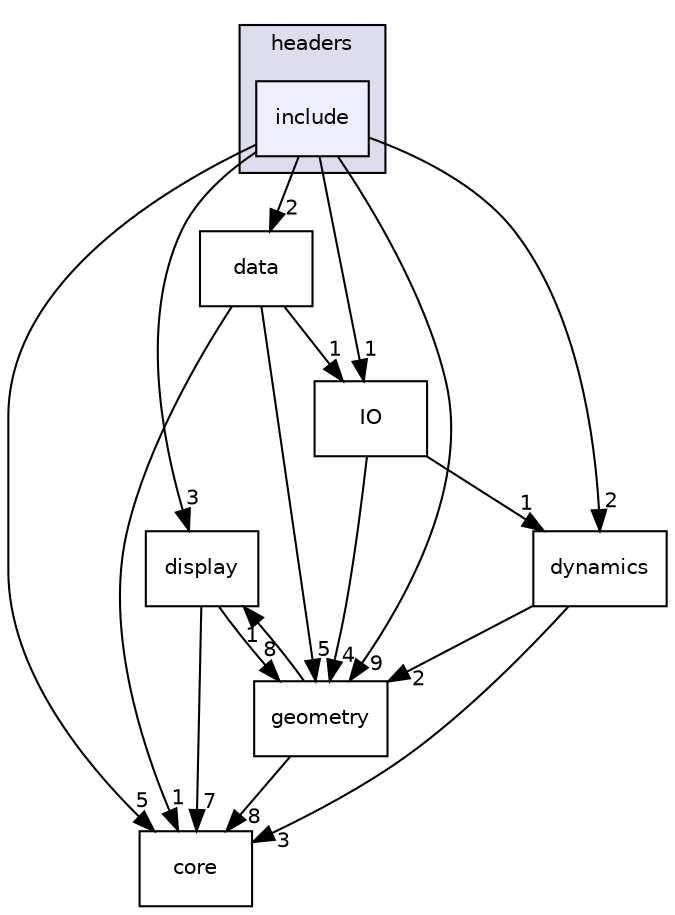 digraph "C:/Users/vishu.b/source/repos/venumb/zSpace_v001/headers/include" {
  compound=true
  node [ fontsize="10", fontname="Helvetica"];
  edge [ labelfontsize="10", labelfontname="Helvetica"];
  subgraph clusterdir_23bc3ef9c0c65852104e023cfd46f1cf {
    graph [ bgcolor="#ddddee", pencolor="black", label="headers" fontname="Helvetica", fontsize="10", URL="dir_23bc3ef9c0c65852104e023cfd46f1cf.html"]
  dir_246d76062d75533e031604827a180487 [shape=box, label="include", style="filled", fillcolor="#eeeeff", pencolor="black", URL="dir_246d76062d75533e031604827a180487.html"];
  }
  dir_5862f1c21abbfbe36d500a314b7c02de [shape=box label="display" URL="dir_5862f1c21abbfbe36d500a314b7c02de.html"];
  dir_049680c6d4217ff217827ccc971f7f5a [shape=box label="data" URL="dir_049680c6d4217ff217827ccc971f7f5a.html"];
  dir_c39ffa7e57fcef7fb395accd655af61c [shape=box label="IO" URL="dir_c39ffa7e57fcef7fb395accd655af61c.html"];
  dir_2c78b881e4b4a268aea6361c0bb052d5 [shape=box label="geometry" URL="dir_2c78b881e4b4a268aea6361c0bb052d5.html"];
  dir_7f29b4d89fa10ef71cafc38f1542a1ae [shape=box label="core" URL="dir_7f29b4d89fa10ef71cafc38f1542a1ae.html"];
  dir_37e539c60b8509765493f89baa6a7e4d [shape=box label="dynamics" URL="dir_37e539c60b8509765493f89baa6a7e4d.html"];
  dir_5862f1c21abbfbe36d500a314b7c02de->dir_2c78b881e4b4a268aea6361c0bb052d5 [headlabel="8", labeldistance=1.5 headhref="dir_000011_000013.html"];
  dir_5862f1c21abbfbe36d500a314b7c02de->dir_7f29b4d89fa10ef71cafc38f1542a1ae [headlabel="7", labeldistance=1.5 headhref="dir_000011_000009.html"];
  dir_049680c6d4217ff217827ccc971f7f5a->dir_c39ffa7e57fcef7fb395accd655af61c [headlabel="1", labeldistance=1.5 headhref="dir_000010_000015.html"];
  dir_049680c6d4217ff217827ccc971f7f5a->dir_2c78b881e4b4a268aea6361c0bb052d5 [headlabel="5", labeldistance=1.5 headhref="dir_000010_000013.html"];
  dir_049680c6d4217ff217827ccc971f7f5a->dir_7f29b4d89fa10ef71cafc38f1542a1ae [headlabel="1", labeldistance=1.5 headhref="dir_000010_000009.html"];
  dir_c39ffa7e57fcef7fb395accd655af61c->dir_2c78b881e4b4a268aea6361c0bb052d5 [headlabel="4", labeldistance=1.5 headhref="dir_000015_000013.html"];
  dir_c39ffa7e57fcef7fb395accd655af61c->dir_37e539c60b8509765493f89baa6a7e4d [headlabel="1", labeldistance=1.5 headhref="dir_000015_000012.html"];
  dir_2c78b881e4b4a268aea6361c0bb052d5->dir_5862f1c21abbfbe36d500a314b7c02de [headlabel="1", labeldistance=1.5 headhref="dir_000013_000011.html"];
  dir_2c78b881e4b4a268aea6361c0bb052d5->dir_7f29b4d89fa10ef71cafc38f1542a1ae [headlabel="8", labeldistance=1.5 headhref="dir_000013_000009.html"];
  dir_246d76062d75533e031604827a180487->dir_5862f1c21abbfbe36d500a314b7c02de [headlabel="3", labeldistance=1.5 headhref="dir_000014_000011.html"];
  dir_246d76062d75533e031604827a180487->dir_049680c6d4217ff217827ccc971f7f5a [headlabel="2", labeldistance=1.5 headhref="dir_000014_000010.html"];
  dir_246d76062d75533e031604827a180487->dir_c39ffa7e57fcef7fb395accd655af61c [headlabel="1", labeldistance=1.5 headhref="dir_000014_000015.html"];
  dir_246d76062d75533e031604827a180487->dir_2c78b881e4b4a268aea6361c0bb052d5 [headlabel="9", labeldistance=1.5 headhref="dir_000014_000013.html"];
  dir_246d76062d75533e031604827a180487->dir_7f29b4d89fa10ef71cafc38f1542a1ae [headlabel="5", labeldistance=1.5 headhref="dir_000014_000009.html"];
  dir_246d76062d75533e031604827a180487->dir_37e539c60b8509765493f89baa6a7e4d [headlabel="2", labeldistance=1.5 headhref="dir_000014_000012.html"];
  dir_37e539c60b8509765493f89baa6a7e4d->dir_2c78b881e4b4a268aea6361c0bb052d5 [headlabel="2", labeldistance=1.5 headhref="dir_000012_000013.html"];
  dir_37e539c60b8509765493f89baa6a7e4d->dir_7f29b4d89fa10ef71cafc38f1542a1ae [headlabel="3", labeldistance=1.5 headhref="dir_000012_000009.html"];
}
